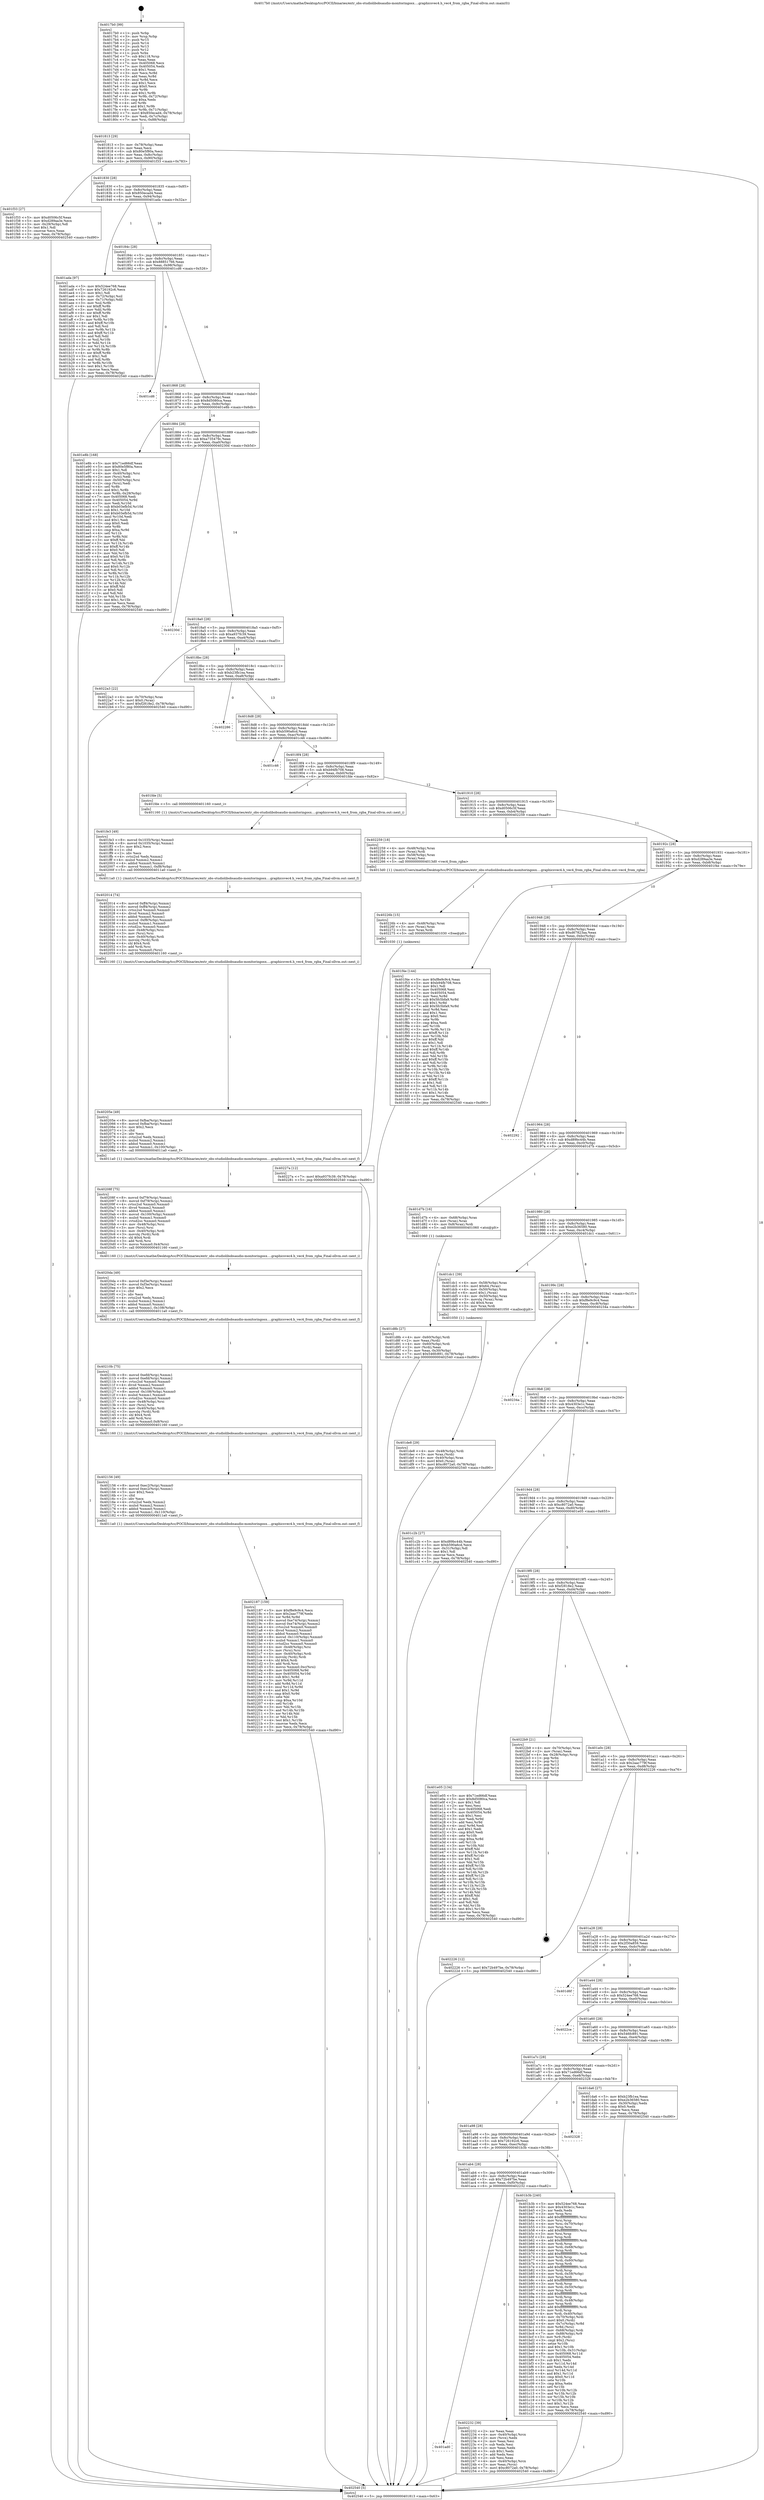 digraph "0x4017b0" {
  label = "0x4017b0 (/mnt/c/Users/mathe/Desktop/tcc/POCII/binaries/extr_obs-studiolibobsaudio-monitoringosx....graphicsvec4.h_vec4_from_rgba_Final-ollvm.out::main(0))"
  labelloc = "t"
  node[shape=record]

  Entry [label="",width=0.3,height=0.3,shape=circle,fillcolor=black,style=filled]
  "0x401813" [label="{
     0x401813 [29]\l
     | [instrs]\l
     &nbsp;&nbsp;0x401813 \<+3\>: mov -0x78(%rbp),%eax\l
     &nbsp;&nbsp;0x401816 \<+2\>: mov %eax,%ecx\l
     &nbsp;&nbsp;0x401818 \<+6\>: sub $0x80e5f80a,%ecx\l
     &nbsp;&nbsp;0x40181e \<+6\>: mov %eax,-0x8c(%rbp)\l
     &nbsp;&nbsp;0x401824 \<+6\>: mov %ecx,-0x90(%rbp)\l
     &nbsp;&nbsp;0x40182a \<+6\>: je 0000000000401f33 \<main+0x783\>\l
  }"]
  "0x401f33" [label="{
     0x401f33 [27]\l
     | [instrs]\l
     &nbsp;&nbsp;0x401f33 \<+5\>: mov $0xd0506c5f,%eax\l
     &nbsp;&nbsp;0x401f38 \<+5\>: mov $0xd289aa3e,%ecx\l
     &nbsp;&nbsp;0x401f3d \<+3\>: mov -0x29(%rbp),%dl\l
     &nbsp;&nbsp;0x401f40 \<+3\>: test $0x1,%dl\l
     &nbsp;&nbsp;0x401f43 \<+3\>: cmovne %ecx,%eax\l
     &nbsp;&nbsp;0x401f46 \<+3\>: mov %eax,-0x78(%rbp)\l
     &nbsp;&nbsp;0x401f49 \<+5\>: jmp 0000000000402540 \<main+0xd90\>\l
  }"]
  "0x401830" [label="{
     0x401830 [28]\l
     | [instrs]\l
     &nbsp;&nbsp;0x401830 \<+5\>: jmp 0000000000401835 \<main+0x85\>\l
     &nbsp;&nbsp;0x401835 \<+6\>: mov -0x8c(%rbp),%eax\l
     &nbsp;&nbsp;0x40183b \<+5\>: sub $0x850ecad4,%eax\l
     &nbsp;&nbsp;0x401840 \<+6\>: mov %eax,-0x94(%rbp)\l
     &nbsp;&nbsp;0x401846 \<+6\>: je 0000000000401ada \<main+0x32a\>\l
  }"]
  Exit [label="",width=0.3,height=0.3,shape=circle,fillcolor=black,style=filled,peripheries=2]
  "0x401ada" [label="{
     0x401ada [97]\l
     | [instrs]\l
     &nbsp;&nbsp;0x401ada \<+5\>: mov $0x524ee768,%eax\l
     &nbsp;&nbsp;0x401adf \<+5\>: mov $0x726192c6,%ecx\l
     &nbsp;&nbsp;0x401ae4 \<+2\>: mov $0x1,%dl\l
     &nbsp;&nbsp;0x401ae6 \<+4\>: mov -0x72(%rbp),%sil\l
     &nbsp;&nbsp;0x401aea \<+4\>: mov -0x71(%rbp),%dil\l
     &nbsp;&nbsp;0x401aee \<+3\>: mov %sil,%r8b\l
     &nbsp;&nbsp;0x401af1 \<+4\>: xor $0xff,%r8b\l
     &nbsp;&nbsp;0x401af5 \<+3\>: mov %dil,%r9b\l
     &nbsp;&nbsp;0x401af8 \<+4\>: xor $0xff,%r9b\l
     &nbsp;&nbsp;0x401afc \<+3\>: xor $0x1,%dl\l
     &nbsp;&nbsp;0x401aff \<+3\>: mov %r8b,%r10b\l
     &nbsp;&nbsp;0x401b02 \<+4\>: and $0xff,%r10b\l
     &nbsp;&nbsp;0x401b06 \<+3\>: and %dl,%sil\l
     &nbsp;&nbsp;0x401b09 \<+3\>: mov %r9b,%r11b\l
     &nbsp;&nbsp;0x401b0c \<+4\>: and $0xff,%r11b\l
     &nbsp;&nbsp;0x401b10 \<+3\>: and %dl,%dil\l
     &nbsp;&nbsp;0x401b13 \<+3\>: or %sil,%r10b\l
     &nbsp;&nbsp;0x401b16 \<+3\>: or %dil,%r11b\l
     &nbsp;&nbsp;0x401b19 \<+3\>: xor %r11b,%r10b\l
     &nbsp;&nbsp;0x401b1c \<+3\>: or %r9b,%r8b\l
     &nbsp;&nbsp;0x401b1f \<+4\>: xor $0xff,%r8b\l
     &nbsp;&nbsp;0x401b23 \<+3\>: or $0x1,%dl\l
     &nbsp;&nbsp;0x401b26 \<+3\>: and %dl,%r8b\l
     &nbsp;&nbsp;0x401b29 \<+3\>: or %r8b,%r10b\l
     &nbsp;&nbsp;0x401b2c \<+4\>: test $0x1,%r10b\l
     &nbsp;&nbsp;0x401b30 \<+3\>: cmovne %ecx,%eax\l
     &nbsp;&nbsp;0x401b33 \<+3\>: mov %eax,-0x78(%rbp)\l
     &nbsp;&nbsp;0x401b36 \<+5\>: jmp 0000000000402540 \<main+0xd90\>\l
  }"]
  "0x40184c" [label="{
     0x40184c [28]\l
     | [instrs]\l
     &nbsp;&nbsp;0x40184c \<+5\>: jmp 0000000000401851 \<main+0xa1\>\l
     &nbsp;&nbsp;0x401851 \<+6\>: mov -0x8c(%rbp),%eax\l
     &nbsp;&nbsp;0x401857 \<+5\>: sub $0x88851766,%eax\l
     &nbsp;&nbsp;0x40185c \<+6\>: mov %eax,-0x98(%rbp)\l
     &nbsp;&nbsp;0x401862 \<+6\>: je 0000000000401cd6 \<main+0x526\>\l
  }"]
  "0x402540" [label="{
     0x402540 [5]\l
     | [instrs]\l
     &nbsp;&nbsp;0x402540 \<+5\>: jmp 0000000000401813 \<main+0x63\>\l
  }"]
  "0x4017b0" [label="{
     0x4017b0 [99]\l
     | [instrs]\l
     &nbsp;&nbsp;0x4017b0 \<+1\>: push %rbp\l
     &nbsp;&nbsp;0x4017b1 \<+3\>: mov %rsp,%rbp\l
     &nbsp;&nbsp;0x4017b4 \<+2\>: push %r15\l
     &nbsp;&nbsp;0x4017b6 \<+2\>: push %r14\l
     &nbsp;&nbsp;0x4017b8 \<+2\>: push %r13\l
     &nbsp;&nbsp;0x4017ba \<+2\>: push %r12\l
     &nbsp;&nbsp;0x4017bc \<+1\>: push %rbx\l
     &nbsp;&nbsp;0x4017bd \<+7\>: sub $0x118,%rsp\l
     &nbsp;&nbsp;0x4017c4 \<+2\>: xor %eax,%eax\l
     &nbsp;&nbsp;0x4017c6 \<+7\>: mov 0x405068,%ecx\l
     &nbsp;&nbsp;0x4017cd \<+7\>: mov 0x405054,%edx\l
     &nbsp;&nbsp;0x4017d4 \<+3\>: sub $0x1,%eax\l
     &nbsp;&nbsp;0x4017d7 \<+3\>: mov %ecx,%r8d\l
     &nbsp;&nbsp;0x4017da \<+3\>: add %eax,%r8d\l
     &nbsp;&nbsp;0x4017dd \<+4\>: imul %r8d,%ecx\l
     &nbsp;&nbsp;0x4017e1 \<+3\>: and $0x1,%ecx\l
     &nbsp;&nbsp;0x4017e4 \<+3\>: cmp $0x0,%ecx\l
     &nbsp;&nbsp;0x4017e7 \<+4\>: sete %r9b\l
     &nbsp;&nbsp;0x4017eb \<+4\>: and $0x1,%r9b\l
     &nbsp;&nbsp;0x4017ef \<+4\>: mov %r9b,-0x72(%rbp)\l
     &nbsp;&nbsp;0x4017f3 \<+3\>: cmp $0xa,%edx\l
     &nbsp;&nbsp;0x4017f6 \<+4\>: setl %r9b\l
     &nbsp;&nbsp;0x4017fa \<+4\>: and $0x1,%r9b\l
     &nbsp;&nbsp;0x4017fe \<+4\>: mov %r9b,-0x71(%rbp)\l
     &nbsp;&nbsp;0x401802 \<+7\>: movl $0x850ecad4,-0x78(%rbp)\l
     &nbsp;&nbsp;0x401809 \<+3\>: mov %edi,-0x7c(%rbp)\l
     &nbsp;&nbsp;0x40180c \<+7\>: mov %rsi,-0x88(%rbp)\l
  }"]
  "0x40227a" [label="{
     0x40227a [12]\l
     | [instrs]\l
     &nbsp;&nbsp;0x40227a \<+7\>: movl $0xa937fc39,-0x78(%rbp)\l
     &nbsp;&nbsp;0x402281 \<+5\>: jmp 0000000000402540 \<main+0xd90\>\l
  }"]
  "0x401cd6" [label="{
     0x401cd6\l
  }", style=dashed]
  "0x401868" [label="{
     0x401868 [28]\l
     | [instrs]\l
     &nbsp;&nbsp;0x401868 \<+5\>: jmp 000000000040186d \<main+0xbd\>\l
     &nbsp;&nbsp;0x40186d \<+6\>: mov -0x8c(%rbp),%eax\l
     &nbsp;&nbsp;0x401873 \<+5\>: sub $0x8d5080ca,%eax\l
     &nbsp;&nbsp;0x401878 \<+6\>: mov %eax,-0x9c(%rbp)\l
     &nbsp;&nbsp;0x40187e \<+6\>: je 0000000000401e8b \<main+0x6db\>\l
  }"]
  "0x40226b" [label="{
     0x40226b [15]\l
     | [instrs]\l
     &nbsp;&nbsp;0x40226b \<+4\>: mov -0x48(%rbp),%rax\l
     &nbsp;&nbsp;0x40226f \<+3\>: mov (%rax),%rax\l
     &nbsp;&nbsp;0x402272 \<+3\>: mov %rax,%rdi\l
     &nbsp;&nbsp;0x402275 \<+5\>: call 0000000000401030 \<free@plt\>\l
     | [calls]\l
     &nbsp;&nbsp;0x401030 \{1\} (unknown)\l
  }"]
  "0x401e8b" [label="{
     0x401e8b [168]\l
     | [instrs]\l
     &nbsp;&nbsp;0x401e8b \<+5\>: mov $0x71ed66df,%eax\l
     &nbsp;&nbsp;0x401e90 \<+5\>: mov $0x80e5f80a,%ecx\l
     &nbsp;&nbsp;0x401e95 \<+2\>: mov $0x1,%dl\l
     &nbsp;&nbsp;0x401e97 \<+4\>: mov -0x40(%rbp),%rsi\l
     &nbsp;&nbsp;0x401e9b \<+2\>: mov (%rsi),%edi\l
     &nbsp;&nbsp;0x401e9d \<+4\>: mov -0x50(%rbp),%rsi\l
     &nbsp;&nbsp;0x401ea1 \<+2\>: cmp (%rsi),%edi\l
     &nbsp;&nbsp;0x401ea3 \<+4\>: setl %r8b\l
     &nbsp;&nbsp;0x401ea7 \<+4\>: and $0x1,%r8b\l
     &nbsp;&nbsp;0x401eab \<+4\>: mov %r8b,-0x29(%rbp)\l
     &nbsp;&nbsp;0x401eaf \<+7\>: mov 0x405068,%edi\l
     &nbsp;&nbsp;0x401eb6 \<+8\>: mov 0x405054,%r9d\l
     &nbsp;&nbsp;0x401ebe \<+3\>: mov %edi,%r10d\l
     &nbsp;&nbsp;0x401ec1 \<+7\>: sub $0xb03efb5d,%r10d\l
     &nbsp;&nbsp;0x401ec8 \<+4\>: sub $0x1,%r10d\l
     &nbsp;&nbsp;0x401ecc \<+7\>: add $0xb03efb5d,%r10d\l
     &nbsp;&nbsp;0x401ed3 \<+4\>: imul %r10d,%edi\l
     &nbsp;&nbsp;0x401ed7 \<+3\>: and $0x1,%edi\l
     &nbsp;&nbsp;0x401eda \<+3\>: cmp $0x0,%edi\l
     &nbsp;&nbsp;0x401edd \<+4\>: sete %r8b\l
     &nbsp;&nbsp;0x401ee1 \<+4\>: cmp $0xa,%r9d\l
     &nbsp;&nbsp;0x401ee5 \<+4\>: setl %r11b\l
     &nbsp;&nbsp;0x401ee9 \<+3\>: mov %r8b,%bl\l
     &nbsp;&nbsp;0x401eec \<+3\>: xor $0xff,%bl\l
     &nbsp;&nbsp;0x401eef \<+3\>: mov %r11b,%r14b\l
     &nbsp;&nbsp;0x401ef2 \<+4\>: xor $0xff,%r14b\l
     &nbsp;&nbsp;0x401ef6 \<+3\>: xor $0x0,%dl\l
     &nbsp;&nbsp;0x401ef9 \<+3\>: mov %bl,%r15b\l
     &nbsp;&nbsp;0x401efc \<+4\>: and $0x0,%r15b\l
     &nbsp;&nbsp;0x401f00 \<+3\>: and %dl,%r8b\l
     &nbsp;&nbsp;0x401f03 \<+3\>: mov %r14b,%r12b\l
     &nbsp;&nbsp;0x401f06 \<+4\>: and $0x0,%r12b\l
     &nbsp;&nbsp;0x401f0a \<+3\>: and %dl,%r11b\l
     &nbsp;&nbsp;0x401f0d \<+3\>: or %r8b,%r15b\l
     &nbsp;&nbsp;0x401f10 \<+3\>: or %r11b,%r12b\l
     &nbsp;&nbsp;0x401f13 \<+3\>: xor %r12b,%r15b\l
     &nbsp;&nbsp;0x401f16 \<+3\>: or %r14b,%bl\l
     &nbsp;&nbsp;0x401f19 \<+3\>: xor $0xff,%bl\l
     &nbsp;&nbsp;0x401f1c \<+3\>: or $0x0,%dl\l
     &nbsp;&nbsp;0x401f1f \<+2\>: and %dl,%bl\l
     &nbsp;&nbsp;0x401f21 \<+3\>: or %bl,%r15b\l
     &nbsp;&nbsp;0x401f24 \<+4\>: test $0x1,%r15b\l
     &nbsp;&nbsp;0x401f28 \<+3\>: cmovne %ecx,%eax\l
     &nbsp;&nbsp;0x401f2b \<+3\>: mov %eax,-0x78(%rbp)\l
     &nbsp;&nbsp;0x401f2e \<+5\>: jmp 0000000000402540 \<main+0xd90\>\l
  }"]
  "0x401884" [label="{
     0x401884 [28]\l
     | [instrs]\l
     &nbsp;&nbsp;0x401884 \<+5\>: jmp 0000000000401889 \<main+0xd9\>\l
     &nbsp;&nbsp;0x401889 \<+6\>: mov -0x8c(%rbp),%eax\l
     &nbsp;&nbsp;0x40188f \<+5\>: sub $0xa735479c,%eax\l
     &nbsp;&nbsp;0x401894 \<+6\>: mov %eax,-0xa0(%rbp)\l
     &nbsp;&nbsp;0x40189a \<+6\>: je 000000000040230d \<main+0xb5d\>\l
  }"]
  "0x401ad0" [label="{
     0x401ad0\l
  }", style=dashed]
  "0x40230d" [label="{
     0x40230d\l
  }", style=dashed]
  "0x4018a0" [label="{
     0x4018a0 [28]\l
     | [instrs]\l
     &nbsp;&nbsp;0x4018a0 \<+5\>: jmp 00000000004018a5 \<main+0xf5\>\l
     &nbsp;&nbsp;0x4018a5 \<+6\>: mov -0x8c(%rbp),%eax\l
     &nbsp;&nbsp;0x4018ab \<+5\>: sub $0xa937fc39,%eax\l
     &nbsp;&nbsp;0x4018b0 \<+6\>: mov %eax,-0xa4(%rbp)\l
     &nbsp;&nbsp;0x4018b6 \<+6\>: je 00000000004022a3 \<main+0xaf3\>\l
  }"]
  "0x402232" [label="{
     0x402232 [39]\l
     | [instrs]\l
     &nbsp;&nbsp;0x402232 \<+2\>: xor %eax,%eax\l
     &nbsp;&nbsp;0x402234 \<+4\>: mov -0x40(%rbp),%rcx\l
     &nbsp;&nbsp;0x402238 \<+2\>: mov (%rcx),%edx\l
     &nbsp;&nbsp;0x40223a \<+2\>: mov %eax,%esi\l
     &nbsp;&nbsp;0x40223c \<+2\>: sub %edx,%esi\l
     &nbsp;&nbsp;0x40223e \<+2\>: mov %eax,%edx\l
     &nbsp;&nbsp;0x402240 \<+3\>: sub $0x1,%edx\l
     &nbsp;&nbsp;0x402243 \<+2\>: add %edx,%esi\l
     &nbsp;&nbsp;0x402245 \<+2\>: sub %esi,%eax\l
     &nbsp;&nbsp;0x402247 \<+4\>: mov -0x40(%rbp),%rcx\l
     &nbsp;&nbsp;0x40224b \<+2\>: mov %eax,(%rcx)\l
     &nbsp;&nbsp;0x40224d \<+7\>: movl $0xc8072a0,-0x78(%rbp)\l
     &nbsp;&nbsp;0x402254 \<+5\>: jmp 0000000000402540 \<main+0xd90\>\l
  }"]
  "0x4022a3" [label="{
     0x4022a3 [22]\l
     | [instrs]\l
     &nbsp;&nbsp;0x4022a3 \<+4\>: mov -0x70(%rbp),%rax\l
     &nbsp;&nbsp;0x4022a7 \<+6\>: movl $0x0,(%rax)\l
     &nbsp;&nbsp;0x4022ad \<+7\>: movl $0xf2818e2,-0x78(%rbp)\l
     &nbsp;&nbsp;0x4022b4 \<+5\>: jmp 0000000000402540 \<main+0xd90\>\l
  }"]
  "0x4018bc" [label="{
     0x4018bc [28]\l
     | [instrs]\l
     &nbsp;&nbsp;0x4018bc \<+5\>: jmp 00000000004018c1 \<main+0x111\>\l
     &nbsp;&nbsp;0x4018c1 \<+6\>: mov -0x8c(%rbp),%eax\l
     &nbsp;&nbsp;0x4018c7 \<+5\>: sub $0xb23fb1ea,%eax\l
     &nbsp;&nbsp;0x4018cc \<+6\>: mov %eax,-0xa8(%rbp)\l
     &nbsp;&nbsp;0x4018d2 \<+6\>: je 0000000000402286 \<main+0xad6\>\l
  }"]
  "0x402187" [label="{
     0x402187 [159]\l
     | [instrs]\l
     &nbsp;&nbsp;0x402187 \<+5\>: mov $0xf8e9c9c4,%ecx\l
     &nbsp;&nbsp;0x40218c \<+5\>: mov $0x2aac779f,%edx\l
     &nbsp;&nbsp;0x402191 \<+3\>: xor %r8d,%r8d\l
     &nbsp;&nbsp;0x402194 \<+8\>: movsd 0xe74(%rip),%xmm1\l
     &nbsp;&nbsp;0x40219c \<+8\>: movsd 0xe74(%rip),%xmm2\l
     &nbsp;&nbsp;0x4021a4 \<+4\>: cvtss2sd %xmm0,%xmm0\l
     &nbsp;&nbsp;0x4021a8 \<+4\>: divsd %xmm2,%xmm0\l
     &nbsp;&nbsp;0x4021ac \<+4\>: addsd %xmm0,%xmm1\l
     &nbsp;&nbsp;0x4021b0 \<+8\>: movsd -0x110(%rbp),%xmm0\l
     &nbsp;&nbsp;0x4021b8 \<+4\>: mulsd %xmm1,%xmm0\l
     &nbsp;&nbsp;0x4021bc \<+4\>: cvtsd2ss %xmm0,%xmm0\l
     &nbsp;&nbsp;0x4021c0 \<+4\>: mov -0x48(%rbp),%rsi\l
     &nbsp;&nbsp;0x4021c4 \<+3\>: mov (%rsi),%rsi\l
     &nbsp;&nbsp;0x4021c7 \<+4\>: mov -0x40(%rbp),%rdi\l
     &nbsp;&nbsp;0x4021cb \<+3\>: movslq (%rdi),%rdi\l
     &nbsp;&nbsp;0x4021ce \<+4\>: shl $0x4,%rdi\l
     &nbsp;&nbsp;0x4021d2 \<+3\>: add %rdi,%rsi\l
     &nbsp;&nbsp;0x4021d5 \<+5\>: movss %xmm0,0xc(%rsi)\l
     &nbsp;&nbsp;0x4021da \<+8\>: mov 0x405068,%r9d\l
     &nbsp;&nbsp;0x4021e2 \<+8\>: mov 0x405054,%r10d\l
     &nbsp;&nbsp;0x4021ea \<+4\>: sub $0x1,%r8d\l
     &nbsp;&nbsp;0x4021ee \<+3\>: mov %r9d,%r11d\l
     &nbsp;&nbsp;0x4021f1 \<+3\>: add %r8d,%r11d\l
     &nbsp;&nbsp;0x4021f4 \<+4\>: imul %r11d,%r9d\l
     &nbsp;&nbsp;0x4021f8 \<+4\>: and $0x1,%r9d\l
     &nbsp;&nbsp;0x4021fc \<+4\>: cmp $0x0,%r9d\l
     &nbsp;&nbsp;0x402200 \<+3\>: sete %bl\l
     &nbsp;&nbsp;0x402203 \<+4\>: cmp $0xa,%r10d\l
     &nbsp;&nbsp;0x402207 \<+4\>: setl %r14b\l
     &nbsp;&nbsp;0x40220b \<+3\>: mov %bl,%r15b\l
     &nbsp;&nbsp;0x40220e \<+3\>: and %r14b,%r15b\l
     &nbsp;&nbsp;0x402211 \<+3\>: xor %r14b,%bl\l
     &nbsp;&nbsp;0x402214 \<+3\>: or %bl,%r15b\l
     &nbsp;&nbsp;0x402217 \<+4\>: test $0x1,%r15b\l
     &nbsp;&nbsp;0x40221b \<+3\>: cmovne %edx,%ecx\l
     &nbsp;&nbsp;0x40221e \<+3\>: mov %ecx,-0x78(%rbp)\l
     &nbsp;&nbsp;0x402221 \<+5\>: jmp 0000000000402540 \<main+0xd90\>\l
  }"]
  "0x402286" [label="{
     0x402286\l
  }", style=dashed]
  "0x4018d8" [label="{
     0x4018d8 [28]\l
     | [instrs]\l
     &nbsp;&nbsp;0x4018d8 \<+5\>: jmp 00000000004018dd \<main+0x12d\>\l
     &nbsp;&nbsp;0x4018dd \<+6\>: mov -0x8c(%rbp),%eax\l
     &nbsp;&nbsp;0x4018e3 \<+5\>: sub $0xb590a6cd,%eax\l
     &nbsp;&nbsp;0x4018e8 \<+6\>: mov %eax,-0xac(%rbp)\l
     &nbsp;&nbsp;0x4018ee \<+6\>: je 0000000000401c46 \<main+0x496\>\l
  }"]
  "0x402156" [label="{
     0x402156 [49]\l
     | [instrs]\l
     &nbsp;&nbsp;0x402156 \<+8\>: movsd 0xec2(%rip),%xmm0\l
     &nbsp;&nbsp;0x40215e \<+8\>: movsd 0xec2(%rip),%xmm1\l
     &nbsp;&nbsp;0x402166 \<+5\>: mov $0x2,%ecx\l
     &nbsp;&nbsp;0x40216b \<+1\>: cltd\l
     &nbsp;&nbsp;0x40216c \<+2\>: idiv %ecx\l
     &nbsp;&nbsp;0x40216e \<+4\>: cvtsi2sd %edx,%xmm2\l
     &nbsp;&nbsp;0x402172 \<+4\>: mulsd %xmm2,%xmm1\l
     &nbsp;&nbsp;0x402176 \<+4\>: addsd %xmm0,%xmm1\l
     &nbsp;&nbsp;0x40217a \<+8\>: movsd %xmm1,-0x110(%rbp)\l
     &nbsp;&nbsp;0x402182 \<+5\>: call 00000000004011a0 \<next_f\>\l
     | [calls]\l
     &nbsp;&nbsp;0x4011a0 \{1\} (/mnt/c/Users/mathe/Desktop/tcc/POCII/binaries/extr_obs-studiolibobsaudio-monitoringosx....graphicsvec4.h_vec4_from_rgba_Final-ollvm.out::next_f)\l
  }"]
  "0x401c46" [label="{
     0x401c46\l
  }", style=dashed]
  "0x4018f4" [label="{
     0x4018f4 [28]\l
     | [instrs]\l
     &nbsp;&nbsp;0x4018f4 \<+5\>: jmp 00000000004018f9 \<main+0x149\>\l
     &nbsp;&nbsp;0x4018f9 \<+6\>: mov -0x8c(%rbp),%eax\l
     &nbsp;&nbsp;0x4018ff \<+5\>: sub $0xb94fb708,%eax\l
     &nbsp;&nbsp;0x401904 \<+6\>: mov %eax,-0xb0(%rbp)\l
     &nbsp;&nbsp;0x40190a \<+6\>: je 0000000000401fde \<main+0x82e\>\l
  }"]
  "0x40210b" [label="{
     0x40210b [75]\l
     | [instrs]\l
     &nbsp;&nbsp;0x40210b \<+8\>: movsd 0xefd(%rip),%xmm1\l
     &nbsp;&nbsp;0x402113 \<+8\>: movsd 0xefd(%rip),%xmm2\l
     &nbsp;&nbsp;0x40211b \<+4\>: cvtss2sd %xmm0,%xmm0\l
     &nbsp;&nbsp;0x40211f \<+4\>: divsd %xmm2,%xmm0\l
     &nbsp;&nbsp;0x402123 \<+4\>: addsd %xmm0,%xmm1\l
     &nbsp;&nbsp;0x402127 \<+8\>: movsd -0x108(%rbp),%xmm0\l
     &nbsp;&nbsp;0x40212f \<+4\>: mulsd %xmm1,%xmm0\l
     &nbsp;&nbsp;0x402133 \<+4\>: cvtsd2ss %xmm0,%xmm0\l
     &nbsp;&nbsp;0x402137 \<+4\>: mov -0x48(%rbp),%rsi\l
     &nbsp;&nbsp;0x40213b \<+3\>: mov (%rsi),%rsi\l
     &nbsp;&nbsp;0x40213e \<+4\>: mov -0x40(%rbp),%rdi\l
     &nbsp;&nbsp;0x402142 \<+3\>: movslq (%rdi),%rdi\l
     &nbsp;&nbsp;0x402145 \<+4\>: shl $0x4,%rdi\l
     &nbsp;&nbsp;0x402149 \<+3\>: add %rdi,%rsi\l
     &nbsp;&nbsp;0x40214c \<+5\>: movss %xmm0,0x8(%rsi)\l
     &nbsp;&nbsp;0x402151 \<+5\>: call 0000000000401160 \<next_i\>\l
     | [calls]\l
     &nbsp;&nbsp;0x401160 \{1\} (/mnt/c/Users/mathe/Desktop/tcc/POCII/binaries/extr_obs-studiolibobsaudio-monitoringosx....graphicsvec4.h_vec4_from_rgba_Final-ollvm.out::next_i)\l
  }"]
  "0x401fde" [label="{
     0x401fde [5]\l
     | [instrs]\l
     &nbsp;&nbsp;0x401fde \<+5\>: call 0000000000401160 \<next_i\>\l
     | [calls]\l
     &nbsp;&nbsp;0x401160 \{1\} (/mnt/c/Users/mathe/Desktop/tcc/POCII/binaries/extr_obs-studiolibobsaudio-monitoringosx....graphicsvec4.h_vec4_from_rgba_Final-ollvm.out::next_i)\l
  }"]
  "0x401910" [label="{
     0x401910 [28]\l
     | [instrs]\l
     &nbsp;&nbsp;0x401910 \<+5\>: jmp 0000000000401915 \<main+0x165\>\l
     &nbsp;&nbsp;0x401915 \<+6\>: mov -0x8c(%rbp),%eax\l
     &nbsp;&nbsp;0x40191b \<+5\>: sub $0xd0506c5f,%eax\l
     &nbsp;&nbsp;0x401920 \<+6\>: mov %eax,-0xb4(%rbp)\l
     &nbsp;&nbsp;0x401926 \<+6\>: je 0000000000402259 \<main+0xaa9\>\l
  }"]
  "0x4020da" [label="{
     0x4020da [49]\l
     | [instrs]\l
     &nbsp;&nbsp;0x4020da \<+8\>: movsd 0xf3e(%rip),%xmm0\l
     &nbsp;&nbsp;0x4020e2 \<+8\>: movsd 0xf3e(%rip),%xmm1\l
     &nbsp;&nbsp;0x4020ea \<+5\>: mov $0x2,%ecx\l
     &nbsp;&nbsp;0x4020ef \<+1\>: cltd\l
     &nbsp;&nbsp;0x4020f0 \<+2\>: idiv %ecx\l
     &nbsp;&nbsp;0x4020f2 \<+4\>: cvtsi2sd %edx,%xmm2\l
     &nbsp;&nbsp;0x4020f6 \<+4\>: mulsd %xmm2,%xmm1\l
     &nbsp;&nbsp;0x4020fa \<+4\>: addsd %xmm0,%xmm1\l
     &nbsp;&nbsp;0x4020fe \<+8\>: movsd %xmm1,-0x108(%rbp)\l
     &nbsp;&nbsp;0x402106 \<+5\>: call 00000000004011a0 \<next_f\>\l
     | [calls]\l
     &nbsp;&nbsp;0x4011a0 \{1\} (/mnt/c/Users/mathe/Desktop/tcc/POCII/binaries/extr_obs-studiolibobsaudio-monitoringosx....graphicsvec4.h_vec4_from_rgba_Final-ollvm.out::next_f)\l
  }"]
  "0x402259" [label="{
     0x402259 [18]\l
     | [instrs]\l
     &nbsp;&nbsp;0x402259 \<+4\>: mov -0x48(%rbp),%rax\l
     &nbsp;&nbsp;0x40225d \<+3\>: mov (%rax),%rdi\l
     &nbsp;&nbsp;0x402260 \<+4\>: mov -0x58(%rbp),%rax\l
     &nbsp;&nbsp;0x402264 \<+2\>: mov (%rax),%esi\l
     &nbsp;&nbsp;0x402266 \<+5\>: call 00000000004013d0 \<vec4_from_rgba\>\l
     | [calls]\l
     &nbsp;&nbsp;0x4013d0 \{1\} (/mnt/c/Users/mathe/Desktop/tcc/POCII/binaries/extr_obs-studiolibobsaudio-monitoringosx....graphicsvec4.h_vec4_from_rgba_Final-ollvm.out::vec4_from_rgba)\l
  }"]
  "0x40192c" [label="{
     0x40192c [28]\l
     | [instrs]\l
     &nbsp;&nbsp;0x40192c \<+5\>: jmp 0000000000401931 \<main+0x181\>\l
     &nbsp;&nbsp;0x401931 \<+6\>: mov -0x8c(%rbp),%eax\l
     &nbsp;&nbsp;0x401937 \<+5\>: sub $0xd289aa3e,%eax\l
     &nbsp;&nbsp;0x40193c \<+6\>: mov %eax,-0xb8(%rbp)\l
     &nbsp;&nbsp;0x401942 \<+6\>: je 0000000000401f4e \<main+0x79e\>\l
  }"]
  "0x40208f" [label="{
     0x40208f [75]\l
     | [instrs]\l
     &nbsp;&nbsp;0x40208f \<+8\>: movsd 0xf79(%rip),%xmm1\l
     &nbsp;&nbsp;0x402097 \<+8\>: movsd 0xf79(%rip),%xmm2\l
     &nbsp;&nbsp;0x40209f \<+4\>: cvtss2sd %xmm0,%xmm0\l
     &nbsp;&nbsp;0x4020a3 \<+4\>: divsd %xmm2,%xmm0\l
     &nbsp;&nbsp;0x4020a7 \<+4\>: addsd %xmm0,%xmm1\l
     &nbsp;&nbsp;0x4020ab \<+8\>: movsd -0x100(%rbp),%xmm0\l
     &nbsp;&nbsp;0x4020b3 \<+4\>: mulsd %xmm1,%xmm0\l
     &nbsp;&nbsp;0x4020b7 \<+4\>: cvtsd2ss %xmm0,%xmm0\l
     &nbsp;&nbsp;0x4020bb \<+4\>: mov -0x48(%rbp),%rsi\l
     &nbsp;&nbsp;0x4020bf \<+3\>: mov (%rsi),%rsi\l
     &nbsp;&nbsp;0x4020c2 \<+4\>: mov -0x40(%rbp),%rdi\l
     &nbsp;&nbsp;0x4020c6 \<+3\>: movslq (%rdi),%rdi\l
     &nbsp;&nbsp;0x4020c9 \<+4\>: shl $0x4,%rdi\l
     &nbsp;&nbsp;0x4020cd \<+3\>: add %rdi,%rsi\l
     &nbsp;&nbsp;0x4020d0 \<+5\>: movss %xmm0,0x4(%rsi)\l
     &nbsp;&nbsp;0x4020d5 \<+5\>: call 0000000000401160 \<next_i\>\l
     | [calls]\l
     &nbsp;&nbsp;0x401160 \{1\} (/mnt/c/Users/mathe/Desktop/tcc/POCII/binaries/extr_obs-studiolibobsaudio-monitoringosx....graphicsvec4.h_vec4_from_rgba_Final-ollvm.out::next_i)\l
  }"]
  "0x401f4e" [label="{
     0x401f4e [144]\l
     | [instrs]\l
     &nbsp;&nbsp;0x401f4e \<+5\>: mov $0xf8e9c9c4,%eax\l
     &nbsp;&nbsp;0x401f53 \<+5\>: mov $0xb94fb708,%ecx\l
     &nbsp;&nbsp;0x401f58 \<+2\>: mov $0x1,%dl\l
     &nbsp;&nbsp;0x401f5a \<+7\>: mov 0x405068,%esi\l
     &nbsp;&nbsp;0x401f61 \<+7\>: mov 0x405054,%edi\l
     &nbsp;&nbsp;0x401f68 \<+3\>: mov %esi,%r8d\l
     &nbsp;&nbsp;0x401f6b \<+7\>: sub $0x5fc5bfa9,%r8d\l
     &nbsp;&nbsp;0x401f72 \<+4\>: sub $0x1,%r8d\l
     &nbsp;&nbsp;0x401f76 \<+7\>: add $0x5fc5bfa9,%r8d\l
     &nbsp;&nbsp;0x401f7d \<+4\>: imul %r8d,%esi\l
     &nbsp;&nbsp;0x401f81 \<+3\>: and $0x1,%esi\l
     &nbsp;&nbsp;0x401f84 \<+3\>: cmp $0x0,%esi\l
     &nbsp;&nbsp;0x401f87 \<+4\>: sete %r9b\l
     &nbsp;&nbsp;0x401f8b \<+3\>: cmp $0xa,%edi\l
     &nbsp;&nbsp;0x401f8e \<+4\>: setl %r10b\l
     &nbsp;&nbsp;0x401f92 \<+3\>: mov %r9b,%r11b\l
     &nbsp;&nbsp;0x401f95 \<+4\>: xor $0xff,%r11b\l
     &nbsp;&nbsp;0x401f99 \<+3\>: mov %r10b,%bl\l
     &nbsp;&nbsp;0x401f9c \<+3\>: xor $0xff,%bl\l
     &nbsp;&nbsp;0x401f9f \<+3\>: xor $0x1,%dl\l
     &nbsp;&nbsp;0x401fa2 \<+3\>: mov %r11b,%r14b\l
     &nbsp;&nbsp;0x401fa5 \<+4\>: and $0xff,%r14b\l
     &nbsp;&nbsp;0x401fa9 \<+3\>: and %dl,%r9b\l
     &nbsp;&nbsp;0x401fac \<+3\>: mov %bl,%r15b\l
     &nbsp;&nbsp;0x401faf \<+4\>: and $0xff,%r15b\l
     &nbsp;&nbsp;0x401fb3 \<+3\>: and %dl,%r10b\l
     &nbsp;&nbsp;0x401fb6 \<+3\>: or %r9b,%r14b\l
     &nbsp;&nbsp;0x401fb9 \<+3\>: or %r10b,%r15b\l
     &nbsp;&nbsp;0x401fbc \<+3\>: xor %r15b,%r14b\l
     &nbsp;&nbsp;0x401fbf \<+3\>: or %bl,%r11b\l
     &nbsp;&nbsp;0x401fc2 \<+4\>: xor $0xff,%r11b\l
     &nbsp;&nbsp;0x401fc6 \<+3\>: or $0x1,%dl\l
     &nbsp;&nbsp;0x401fc9 \<+3\>: and %dl,%r11b\l
     &nbsp;&nbsp;0x401fcc \<+3\>: or %r11b,%r14b\l
     &nbsp;&nbsp;0x401fcf \<+4\>: test $0x1,%r14b\l
     &nbsp;&nbsp;0x401fd3 \<+3\>: cmovne %ecx,%eax\l
     &nbsp;&nbsp;0x401fd6 \<+3\>: mov %eax,-0x78(%rbp)\l
     &nbsp;&nbsp;0x401fd9 \<+5\>: jmp 0000000000402540 \<main+0xd90\>\l
  }"]
  "0x401948" [label="{
     0x401948 [28]\l
     | [instrs]\l
     &nbsp;&nbsp;0x401948 \<+5\>: jmp 000000000040194d \<main+0x19d\>\l
     &nbsp;&nbsp;0x40194d \<+6\>: mov -0x8c(%rbp),%eax\l
     &nbsp;&nbsp;0x401953 \<+5\>: sub $0xd67823aa,%eax\l
     &nbsp;&nbsp;0x401958 \<+6\>: mov %eax,-0xbc(%rbp)\l
     &nbsp;&nbsp;0x40195e \<+6\>: je 0000000000402292 \<main+0xae2\>\l
  }"]
  "0x40205e" [label="{
     0x40205e [49]\l
     | [instrs]\l
     &nbsp;&nbsp;0x40205e \<+8\>: movsd 0xfba(%rip),%xmm0\l
     &nbsp;&nbsp;0x402066 \<+8\>: movsd 0xfba(%rip),%xmm1\l
     &nbsp;&nbsp;0x40206e \<+5\>: mov $0x2,%ecx\l
     &nbsp;&nbsp;0x402073 \<+1\>: cltd\l
     &nbsp;&nbsp;0x402074 \<+2\>: idiv %ecx\l
     &nbsp;&nbsp;0x402076 \<+4\>: cvtsi2sd %edx,%xmm2\l
     &nbsp;&nbsp;0x40207a \<+4\>: mulsd %xmm2,%xmm1\l
     &nbsp;&nbsp;0x40207e \<+4\>: addsd %xmm0,%xmm1\l
     &nbsp;&nbsp;0x402082 \<+8\>: movsd %xmm1,-0x100(%rbp)\l
     &nbsp;&nbsp;0x40208a \<+5\>: call 00000000004011a0 \<next_f\>\l
     | [calls]\l
     &nbsp;&nbsp;0x4011a0 \{1\} (/mnt/c/Users/mathe/Desktop/tcc/POCII/binaries/extr_obs-studiolibobsaudio-monitoringosx....graphicsvec4.h_vec4_from_rgba_Final-ollvm.out::next_f)\l
  }"]
  "0x402292" [label="{
     0x402292\l
  }", style=dashed]
  "0x401964" [label="{
     0x401964 [28]\l
     | [instrs]\l
     &nbsp;&nbsp;0x401964 \<+5\>: jmp 0000000000401969 \<main+0x1b9\>\l
     &nbsp;&nbsp;0x401969 \<+6\>: mov -0x8c(%rbp),%eax\l
     &nbsp;&nbsp;0x40196f \<+5\>: sub $0xd89bc44b,%eax\l
     &nbsp;&nbsp;0x401974 \<+6\>: mov %eax,-0xc0(%rbp)\l
     &nbsp;&nbsp;0x40197a \<+6\>: je 0000000000401d7b \<main+0x5cb\>\l
  }"]
  "0x402014" [label="{
     0x402014 [74]\l
     | [instrs]\l
     &nbsp;&nbsp;0x402014 \<+8\>: movsd 0xff4(%rip),%xmm1\l
     &nbsp;&nbsp;0x40201c \<+8\>: movsd 0xff4(%rip),%xmm2\l
     &nbsp;&nbsp;0x402024 \<+4\>: cvtss2sd %xmm0,%xmm0\l
     &nbsp;&nbsp;0x402028 \<+4\>: divsd %xmm2,%xmm0\l
     &nbsp;&nbsp;0x40202c \<+4\>: addsd %xmm0,%xmm1\l
     &nbsp;&nbsp;0x402030 \<+8\>: movsd -0xf8(%rbp),%xmm0\l
     &nbsp;&nbsp;0x402038 \<+4\>: mulsd %xmm1,%xmm0\l
     &nbsp;&nbsp;0x40203c \<+4\>: cvtsd2ss %xmm0,%xmm0\l
     &nbsp;&nbsp;0x402040 \<+4\>: mov -0x48(%rbp),%rsi\l
     &nbsp;&nbsp;0x402044 \<+3\>: mov (%rsi),%rsi\l
     &nbsp;&nbsp;0x402047 \<+4\>: mov -0x40(%rbp),%rdi\l
     &nbsp;&nbsp;0x40204b \<+3\>: movslq (%rdi),%rdi\l
     &nbsp;&nbsp;0x40204e \<+4\>: shl $0x4,%rdi\l
     &nbsp;&nbsp;0x402052 \<+3\>: add %rdi,%rsi\l
     &nbsp;&nbsp;0x402055 \<+4\>: movss %xmm0,(%rsi)\l
     &nbsp;&nbsp;0x402059 \<+5\>: call 0000000000401160 \<next_i\>\l
     | [calls]\l
     &nbsp;&nbsp;0x401160 \{1\} (/mnt/c/Users/mathe/Desktop/tcc/POCII/binaries/extr_obs-studiolibobsaudio-monitoringosx....graphicsvec4.h_vec4_from_rgba_Final-ollvm.out::next_i)\l
  }"]
  "0x401d7b" [label="{
     0x401d7b [16]\l
     | [instrs]\l
     &nbsp;&nbsp;0x401d7b \<+4\>: mov -0x68(%rbp),%rax\l
     &nbsp;&nbsp;0x401d7f \<+3\>: mov (%rax),%rax\l
     &nbsp;&nbsp;0x401d82 \<+4\>: mov 0x8(%rax),%rdi\l
     &nbsp;&nbsp;0x401d86 \<+5\>: call 0000000000401060 \<atoi@plt\>\l
     | [calls]\l
     &nbsp;&nbsp;0x401060 \{1\} (unknown)\l
  }"]
  "0x401980" [label="{
     0x401980 [28]\l
     | [instrs]\l
     &nbsp;&nbsp;0x401980 \<+5\>: jmp 0000000000401985 \<main+0x1d5\>\l
     &nbsp;&nbsp;0x401985 \<+6\>: mov -0x8c(%rbp),%eax\l
     &nbsp;&nbsp;0x40198b \<+5\>: sub $0xe2b36580,%eax\l
     &nbsp;&nbsp;0x401990 \<+6\>: mov %eax,-0xc4(%rbp)\l
     &nbsp;&nbsp;0x401996 \<+6\>: je 0000000000401dc1 \<main+0x611\>\l
  }"]
  "0x401fe3" [label="{
     0x401fe3 [49]\l
     | [instrs]\l
     &nbsp;&nbsp;0x401fe3 \<+8\>: movsd 0x1035(%rip),%xmm0\l
     &nbsp;&nbsp;0x401feb \<+8\>: movsd 0x1035(%rip),%xmm1\l
     &nbsp;&nbsp;0x401ff3 \<+5\>: mov $0x2,%ecx\l
     &nbsp;&nbsp;0x401ff8 \<+1\>: cltd\l
     &nbsp;&nbsp;0x401ff9 \<+2\>: idiv %ecx\l
     &nbsp;&nbsp;0x401ffb \<+4\>: cvtsi2sd %edx,%xmm2\l
     &nbsp;&nbsp;0x401fff \<+4\>: mulsd %xmm2,%xmm1\l
     &nbsp;&nbsp;0x402003 \<+4\>: addsd %xmm0,%xmm1\l
     &nbsp;&nbsp;0x402007 \<+8\>: movsd %xmm1,-0xf8(%rbp)\l
     &nbsp;&nbsp;0x40200f \<+5\>: call 00000000004011a0 \<next_f\>\l
     | [calls]\l
     &nbsp;&nbsp;0x4011a0 \{1\} (/mnt/c/Users/mathe/Desktop/tcc/POCII/binaries/extr_obs-studiolibobsaudio-monitoringosx....graphicsvec4.h_vec4_from_rgba_Final-ollvm.out::next_f)\l
  }"]
  "0x401dc1" [label="{
     0x401dc1 [39]\l
     | [instrs]\l
     &nbsp;&nbsp;0x401dc1 \<+4\>: mov -0x58(%rbp),%rax\l
     &nbsp;&nbsp;0x401dc5 \<+6\>: movl $0x64,(%rax)\l
     &nbsp;&nbsp;0x401dcb \<+4\>: mov -0x50(%rbp),%rax\l
     &nbsp;&nbsp;0x401dcf \<+6\>: movl $0x1,(%rax)\l
     &nbsp;&nbsp;0x401dd5 \<+4\>: mov -0x50(%rbp),%rax\l
     &nbsp;&nbsp;0x401dd9 \<+3\>: movslq (%rax),%rax\l
     &nbsp;&nbsp;0x401ddc \<+4\>: shl $0x4,%rax\l
     &nbsp;&nbsp;0x401de0 \<+3\>: mov %rax,%rdi\l
     &nbsp;&nbsp;0x401de3 \<+5\>: call 0000000000401050 \<malloc@plt\>\l
     | [calls]\l
     &nbsp;&nbsp;0x401050 \{1\} (unknown)\l
  }"]
  "0x40199c" [label="{
     0x40199c [28]\l
     | [instrs]\l
     &nbsp;&nbsp;0x40199c \<+5\>: jmp 00000000004019a1 \<main+0x1f1\>\l
     &nbsp;&nbsp;0x4019a1 \<+6\>: mov -0x8c(%rbp),%eax\l
     &nbsp;&nbsp;0x4019a7 \<+5\>: sub $0xf8e9c9c4,%eax\l
     &nbsp;&nbsp;0x4019ac \<+6\>: mov %eax,-0xc8(%rbp)\l
     &nbsp;&nbsp;0x4019b2 \<+6\>: je 000000000040234a \<main+0xb9a\>\l
  }"]
  "0x401de8" [label="{
     0x401de8 [29]\l
     | [instrs]\l
     &nbsp;&nbsp;0x401de8 \<+4\>: mov -0x48(%rbp),%rdi\l
     &nbsp;&nbsp;0x401dec \<+3\>: mov %rax,(%rdi)\l
     &nbsp;&nbsp;0x401def \<+4\>: mov -0x40(%rbp),%rax\l
     &nbsp;&nbsp;0x401df3 \<+6\>: movl $0x0,(%rax)\l
     &nbsp;&nbsp;0x401df9 \<+7\>: movl $0xc8072a0,-0x78(%rbp)\l
     &nbsp;&nbsp;0x401e00 \<+5\>: jmp 0000000000402540 \<main+0xd90\>\l
  }"]
  "0x40234a" [label="{
     0x40234a\l
  }", style=dashed]
  "0x4019b8" [label="{
     0x4019b8 [28]\l
     | [instrs]\l
     &nbsp;&nbsp;0x4019b8 \<+5\>: jmp 00000000004019bd \<main+0x20d\>\l
     &nbsp;&nbsp;0x4019bd \<+6\>: mov -0x8c(%rbp),%eax\l
     &nbsp;&nbsp;0x4019c3 \<+5\>: sub $0x4303e1c,%eax\l
     &nbsp;&nbsp;0x4019c8 \<+6\>: mov %eax,-0xcc(%rbp)\l
     &nbsp;&nbsp;0x4019ce \<+6\>: je 0000000000401c2b \<main+0x47b\>\l
  }"]
  "0x401d8b" [label="{
     0x401d8b [27]\l
     | [instrs]\l
     &nbsp;&nbsp;0x401d8b \<+4\>: mov -0x60(%rbp),%rdi\l
     &nbsp;&nbsp;0x401d8f \<+2\>: mov %eax,(%rdi)\l
     &nbsp;&nbsp;0x401d91 \<+4\>: mov -0x60(%rbp),%rdi\l
     &nbsp;&nbsp;0x401d95 \<+2\>: mov (%rdi),%eax\l
     &nbsp;&nbsp;0x401d97 \<+3\>: mov %eax,-0x30(%rbp)\l
     &nbsp;&nbsp;0x401d9a \<+7\>: movl $0x546fc891,-0x78(%rbp)\l
     &nbsp;&nbsp;0x401da1 \<+5\>: jmp 0000000000402540 \<main+0xd90\>\l
  }"]
  "0x401c2b" [label="{
     0x401c2b [27]\l
     | [instrs]\l
     &nbsp;&nbsp;0x401c2b \<+5\>: mov $0xd89bc44b,%eax\l
     &nbsp;&nbsp;0x401c30 \<+5\>: mov $0xb590a6cd,%ecx\l
     &nbsp;&nbsp;0x401c35 \<+3\>: mov -0x31(%rbp),%dl\l
     &nbsp;&nbsp;0x401c38 \<+3\>: test $0x1,%dl\l
     &nbsp;&nbsp;0x401c3b \<+3\>: cmovne %ecx,%eax\l
     &nbsp;&nbsp;0x401c3e \<+3\>: mov %eax,-0x78(%rbp)\l
     &nbsp;&nbsp;0x401c41 \<+5\>: jmp 0000000000402540 \<main+0xd90\>\l
  }"]
  "0x4019d4" [label="{
     0x4019d4 [28]\l
     | [instrs]\l
     &nbsp;&nbsp;0x4019d4 \<+5\>: jmp 00000000004019d9 \<main+0x229\>\l
     &nbsp;&nbsp;0x4019d9 \<+6\>: mov -0x8c(%rbp),%eax\l
     &nbsp;&nbsp;0x4019df \<+5\>: sub $0xc8072a0,%eax\l
     &nbsp;&nbsp;0x4019e4 \<+6\>: mov %eax,-0xd0(%rbp)\l
     &nbsp;&nbsp;0x4019ea \<+6\>: je 0000000000401e05 \<main+0x655\>\l
  }"]
  "0x401ab4" [label="{
     0x401ab4 [28]\l
     | [instrs]\l
     &nbsp;&nbsp;0x401ab4 \<+5\>: jmp 0000000000401ab9 \<main+0x309\>\l
     &nbsp;&nbsp;0x401ab9 \<+6\>: mov -0x8c(%rbp),%eax\l
     &nbsp;&nbsp;0x401abf \<+5\>: sub $0x72b497be,%eax\l
     &nbsp;&nbsp;0x401ac4 \<+6\>: mov %eax,-0xf0(%rbp)\l
     &nbsp;&nbsp;0x401aca \<+6\>: je 0000000000402232 \<main+0xa82\>\l
  }"]
  "0x401e05" [label="{
     0x401e05 [134]\l
     | [instrs]\l
     &nbsp;&nbsp;0x401e05 \<+5\>: mov $0x71ed66df,%eax\l
     &nbsp;&nbsp;0x401e0a \<+5\>: mov $0x8d5080ca,%ecx\l
     &nbsp;&nbsp;0x401e0f \<+2\>: mov $0x1,%dl\l
     &nbsp;&nbsp;0x401e11 \<+2\>: xor %esi,%esi\l
     &nbsp;&nbsp;0x401e13 \<+7\>: mov 0x405068,%edi\l
     &nbsp;&nbsp;0x401e1a \<+8\>: mov 0x405054,%r8d\l
     &nbsp;&nbsp;0x401e22 \<+3\>: sub $0x1,%esi\l
     &nbsp;&nbsp;0x401e25 \<+3\>: mov %edi,%r9d\l
     &nbsp;&nbsp;0x401e28 \<+3\>: add %esi,%r9d\l
     &nbsp;&nbsp;0x401e2b \<+4\>: imul %r9d,%edi\l
     &nbsp;&nbsp;0x401e2f \<+3\>: and $0x1,%edi\l
     &nbsp;&nbsp;0x401e32 \<+3\>: cmp $0x0,%edi\l
     &nbsp;&nbsp;0x401e35 \<+4\>: sete %r10b\l
     &nbsp;&nbsp;0x401e39 \<+4\>: cmp $0xa,%r8d\l
     &nbsp;&nbsp;0x401e3d \<+4\>: setl %r11b\l
     &nbsp;&nbsp;0x401e41 \<+3\>: mov %r10b,%bl\l
     &nbsp;&nbsp;0x401e44 \<+3\>: xor $0xff,%bl\l
     &nbsp;&nbsp;0x401e47 \<+3\>: mov %r11b,%r14b\l
     &nbsp;&nbsp;0x401e4a \<+4\>: xor $0xff,%r14b\l
     &nbsp;&nbsp;0x401e4e \<+3\>: xor $0x1,%dl\l
     &nbsp;&nbsp;0x401e51 \<+3\>: mov %bl,%r15b\l
     &nbsp;&nbsp;0x401e54 \<+4\>: and $0xff,%r15b\l
     &nbsp;&nbsp;0x401e58 \<+3\>: and %dl,%r10b\l
     &nbsp;&nbsp;0x401e5b \<+3\>: mov %r14b,%r12b\l
     &nbsp;&nbsp;0x401e5e \<+4\>: and $0xff,%r12b\l
     &nbsp;&nbsp;0x401e62 \<+3\>: and %dl,%r11b\l
     &nbsp;&nbsp;0x401e65 \<+3\>: or %r10b,%r15b\l
     &nbsp;&nbsp;0x401e68 \<+3\>: or %r11b,%r12b\l
     &nbsp;&nbsp;0x401e6b \<+3\>: xor %r12b,%r15b\l
     &nbsp;&nbsp;0x401e6e \<+3\>: or %r14b,%bl\l
     &nbsp;&nbsp;0x401e71 \<+3\>: xor $0xff,%bl\l
     &nbsp;&nbsp;0x401e74 \<+3\>: or $0x1,%dl\l
     &nbsp;&nbsp;0x401e77 \<+2\>: and %dl,%bl\l
     &nbsp;&nbsp;0x401e79 \<+3\>: or %bl,%r15b\l
     &nbsp;&nbsp;0x401e7c \<+4\>: test $0x1,%r15b\l
     &nbsp;&nbsp;0x401e80 \<+3\>: cmovne %ecx,%eax\l
     &nbsp;&nbsp;0x401e83 \<+3\>: mov %eax,-0x78(%rbp)\l
     &nbsp;&nbsp;0x401e86 \<+5\>: jmp 0000000000402540 \<main+0xd90\>\l
  }"]
  "0x4019f0" [label="{
     0x4019f0 [28]\l
     | [instrs]\l
     &nbsp;&nbsp;0x4019f0 \<+5\>: jmp 00000000004019f5 \<main+0x245\>\l
     &nbsp;&nbsp;0x4019f5 \<+6\>: mov -0x8c(%rbp),%eax\l
     &nbsp;&nbsp;0x4019fb \<+5\>: sub $0xf2818e2,%eax\l
     &nbsp;&nbsp;0x401a00 \<+6\>: mov %eax,-0xd4(%rbp)\l
     &nbsp;&nbsp;0x401a06 \<+6\>: je 00000000004022b9 \<main+0xb09\>\l
  }"]
  "0x401b3b" [label="{
     0x401b3b [240]\l
     | [instrs]\l
     &nbsp;&nbsp;0x401b3b \<+5\>: mov $0x524ee768,%eax\l
     &nbsp;&nbsp;0x401b40 \<+5\>: mov $0x4303e1c,%ecx\l
     &nbsp;&nbsp;0x401b45 \<+2\>: xor %edx,%edx\l
     &nbsp;&nbsp;0x401b47 \<+3\>: mov %rsp,%rsi\l
     &nbsp;&nbsp;0x401b4a \<+4\>: add $0xfffffffffffffff0,%rsi\l
     &nbsp;&nbsp;0x401b4e \<+3\>: mov %rsi,%rsp\l
     &nbsp;&nbsp;0x401b51 \<+4\>: mov %rsi,-0x70(%rbp)\l
     &nbsp;&nbsp;0x401b55 \<+3\>: mov %rsp,%rsi\l
     &nbsp;&nbsp;0x401b58 \<+4\>: add $0xfffffffffffffff0,%rsi\l
     &nbsp;&nbsp;0x401b5c \<+3\>: mov %rsi,%rsp\l
     &nbsp;&nbsp;0x401b5f \<+3\>: mov %rsp,%rdi\l
     &nbsp;&nbsp;0x401b62 \<+4\>: add $0xfffffffffffffff0,%rdi\l
     &nbsp;&nbsp;0x401b66 \<+3\>: mov %rdi,%rsp\l
     &nbsp;&nbsp;0x401b69 \<+4\>: mov %rdi,-0x68(%rbp)\l
     &nbsp;&nbsp;0x401b6d \<+3\>: mov %rsp,%rdi\l
     &nbsp;&nbsp;0x401b70 \<+4\>: add $0xfffffffffffffff0,%rdi\l
     &nbsp;&nbsp;0x401b74 \<+3\>: mov %rdi,%rsp\l
     &nbsp;&nbsp;0x401b77 \<+4\>: mov %rdi,-0x60(%rbp)\l
     &nbsp;&nbsp;0x401b7b \<+3\>: mov %rsp,%rdi\l
     &nbsp;&nbsp;0x401b7e \<+4\>: add $0xfffffffffffffff0,%rdi\l
     &nbsp;&nbsp;0x401b82 \<+3\>: mov %rdi,%rsp\l
     &nbsp;&nbsp;0x401b85 \<+4\>: mov %rdi,-0x58(%rbp)\l
     &nbsp;&nbsp;0x401b89 \<+3\>: mov %rsp,%rdi\l
     &nbsp;&nbsp;0x401b8c \<+4\>: add $0xfffffffffffffff0,%rdi\l
     &nbsp;&nbsp;0x401b90 \<+3\>: mov %rdi,%rsp\l
     &nbsp;&nbsp;0x401b93 \<+4\>: mov %rdi,-0x50(%rbp)\l
     &nbsp;&nbsp;0x401b97 \<+3\>: mov %rsp,%rdi\l
     &nbsp;&nbsp;0x401b9a \<+4\>: add $0xfffffffffffffff0,%rdi\l
     &nbsp;&nbsp;0x401b9e \<+3\>: mov %rdi,%rsp\l
     &nbsp;&nbsp;0x401ba1 \<+4\>: mov %rdi,-0x48(%rbp)\l
     &nbsp;&nbsp;0x401ba5 \<+3\>: mov %rsp,%rdi\l
     &nbsp;&nbsp;0x401ba8 \<+4\>: add $0xfffffffffffffff0,%rdi\l
     &nbsp;&nbsp;0x401bac \<+3\>: mov %rdi,%rsp\l
     &nbsp;&nbsp;0x401baf \<+4\>: mov %rdi,-0x40(%rbp)\l
     &nbsp;&nbsp;0x401bb3 \<+4\>: mov -0x70(%rbp),%rdi\l
     &nbsp;&nbsp;0x401bb7 \<+6\>: movl $0x0,(%rdi)\l
     &nbsp;&nbsp;0x401bbd \<+4\>: mov -0x7c(%rbp),%r8d\l
     &nbsp;&nbsp;0x401bc1 \<+3\>: mov %r8d,(%rsi)\l
     &nbsp;&nbsp;0x401bc4 \<+4\>: mov -0x68(%rbp),%rdi\l
     &nbsp;&nbsp;0x401bc8 \<+7\>: mov -0x88(%rbp),%r9\l
     &nbsp;&nbsp;0x401bcf \<+3\>: mov %r9,(%rdi)\l
     &nbsp;&nbsp;0x401bd2 \<+3\>: cmpl $0x2,(%rsi)\l
     &nbsp;&nbsp;0x401bd5 \<+4\>: setne %r10b\l
     &nbsp;&nbsp;0x401bd9 \<+4\>: and $0x1,%r10b\l
     &nbsp;&nbsp;0x401bdd \<+4\>: mov %r10b,-0x31(%rbp)\l
     &nbsp;&nbsp;0x401be1 \<+8\>: mov 0x405068,%r11d\l
     &nbsp;&nbsp;0x401be9 \<+7\>: mov 0x405054,%ebx\l
     &nbsp;&nbsp;0x401bf0 \<+3\>: sub $0x1,%edx\l
     &nbsp;&nbsp;0x401bf3 \<+3\>: mov %r11d,%r14d\l
     &nbsp;&nbsp;0x401bf6 \<+3\>: add %edx,%r14d\l
     &nbsp;&nbsp;0x401bf9 \<+4\>: imul %r14d,%r11d\l
     &nbsp;&nbsp;0x401bfd \<+4\>: and $0x1,%r11d\l
     &nbsp;&nbsp;0x401c01 \<+4\>: cmp $0x0,%r11d\l
     &nbsp;&nbsp;0x401c05 \<+4\>: sete %r10b\l
     &nbsp;&nbsp;0x401c09 \<+3\>: cmp $0xa,%ebx\l
     &nbsp;&nbsp;0x401c0c \<+4\>: setl %r15b\l
     &nbsp;&nbsp;0x401c10 \<+3\>: mov %r10b,%r12b\l
     &nbsp;&nbsp;0x401c13 \<+3\>: and %r15b,%r12b\l
     &nbsp;&nbsp;0x401c16 \<+3\>: xor %r15b,%r10b\l
     &nbsp;&nbsp;0x401c19 \<+3\>: or %r10b,%r12b\l
     &nbsp;&nbsp;0x401c1c \<+4\>: test $0x1,%r12b\l
     &nbsp;&nbsp;0x401c20 \<+3\>: cmovne %ecx,%eax\l
     &nbsp;&nbsp;0x401c23 \<+3\>: mov %eax,-0x78(%rbp)\l
     &nbsp;&nbsp;0x401c26 \<+5\>: jmp 0000000000402540 \<main+0xd90\>\l
  }"]
  "0x4022b9" [label="{
     0x4022b9 [21]\l
     | [instrs]\l
     &nbsp;&nbsp;0x4022b9 \<+4\>: mov -0x70(%rbp),%rax\l
     &nbsp;&nbsp;0x4022bd \<+2\>: mov (%rax),%eax\l
     &nbsp;&nbsp;0x4022bf \<+4\>: lea -0x28(%rbp),%rsp\l
     &nbsp;&nbsp;0x4022c3 \<+1\>: pop %rbx\l
     &nbsp;&nbsp;0x4022c4 \<+2\>: pop %r12\l
     &nbsp;&nbsp;0x4022c6 \<+2\>: pop %r13\l
     &nbsp;&nbsp;0x4022c8 \<+2\>: pop %r14\l
     &nbsp;&nbsp;0x4022ca \<+2\>: pop %r15\l
     &nbsp;&nbsp;0x4022cc \<+1\>: pop %rbp\l
     &nbsp;&nbsp;0x4022cd \<+1\>: ret\l
  }"]
  "0x401a0c" [label="{
     0x401a0c [28]\l
     | [instrs]\l
     &nbsp;&nbsp;0x401a0c \<+5\>: jmp 0000000000401a11 \<main+0x261\>\l
     &nbsp;&nbsp;0x401a11 \<+6\>: mov -0x8c(%rbp),%eax\l
     &nbsp;&nbsp;0x401a17 \<+5\>: sub $0x2aac779f,%eax\l
     &nbsp;&nbsp;0x401a1c \<+6\>: mov %eax,-0xd8(%rbp)\l
     &nbsp;&nbsp;0x401a22 \<+6\>: je 0000000000402226 \<main+0xa76\>\l
  }"]
  "0x401a98" [label="{
     0x401a98 [28]\l
     | [instrs]\l
     &nbsp;&nbsp;0x401a98 \<+5\>: jmp 0000000000401a9d \<main+0x2ed\>\l
     &nbsp;&nbsp;0x401a9d \<+6\>: mov -0x8c(%rbp),%eax\l
     &nbsp;&nbsp;0x401aa3 \<+5\>: sub $0x726192c6,%eax\l
     &nbsp;&nbsp;0x401aa8 \<+6\>: mov %eax,-0xec(%rbp)\l
     &nbsp;&nbsp;0x401aae \<+6\>: je 0000000000401b3b \<main+0x38b\>\l
  }"]
  "0x402226" [label="{
     0x402226 [12]\l
     | [instrs]\l
     &nbsp;&nbsp;0x402226 \<+7\>: movl $0x72b497be,-0x78(%rbp)\l
     &nbsp;&nbsp;0x40222d \<+5\>: jmp 0000000000402540 \<main+0xd90\>\l
  }"]
  "0x401a28" [label="{
     0x401a28 [28]\l
     | [instrs]\l
     &nbsp;&nbsp;0x401a28 \<+5\>: jmp 0000000000401a2d \<main+0x27d\>\l
     &nbsp;&nbsp;0x401a2d \<+6\>: mov -0x8c(%rbp),%eax\l
     &nbsp;&nbsp;0x401a33 \<+5\>: sub $0x2f30a859,%eax\l
     &nbsp;&nbsp;0x401a38 \<+6\>: mov %eax,-0xdc(%rbp)\l
     &nbsp;&nbsp;0x401a3e \<+6\>: je 0000000000401d6f \<main+0x5bf\>\l
  }"]
  "0x402328" [label="{
     0x402328\l
  }", style=dashed]
  "0x401d6f" [label="{
     0x401d6f\l
  }", style=dashed]
  "0x401a44" [label="{
     0x401a44 [28]\l
     | [instrs]\l
     &nbsp;&nbsp;0x401a44 \<+5\>: jmp 0000000000401a49 \<main+0x299\>\l
     &nbsp;&nbsp;0x401a49 \<+6\>: mov -0x8c(%rbp),%eax\l
     &nbsp;&nbsp;0x401a4f \<+5\>: sub $0x524ee768,%eax\l
     &nbsp;&nbsp;0x401a54 \<+6\>: mov %eax,-0xe0(%rbp)\l
     &nbsp;&nbsp;0x401a5a \<+6\>: je 00000000004022ce \<main+0xb1e\>\l
  }"]
  "0x401a7c" [label="{
     0x401a7c [28]\l
     | [instrs]\l
     &nbsp;&nbsp;0x401a7c \<+5\>: jmp 0000000000401a81 \<main+0x2d1\>\l
     &nbsp;&nbsp;0x401a81 \<+6\>: mov -0x8c(%rbp),%eax\l
     &nbsp;&nbsp;0x401a87 \<+5\>: sub $0x71ed66df,%eax\l
     &nbsp;&nbsp;0x401a8c \<+6\>: mov %eax,-0xe8(%rbp)\l
     &nbsp;&nbsp;0x401a92 \<+6\>: je 0000000000402328 \<main+0xb78\>\l
  }"]
  "0x4022ce" [label="{
     0x4022ce\l
  }", style=dashed]
  "0x401a60" [label="{
     0x401a60 [28]\l
     | [instrs]\l
     &nbsp;&nbsp;0x401a60 \<+5\>: jmp 0000000000401a65 \<main+0x2b5\>\l
     &nbsp;&nbsp;0x401a65 \<+6\>: mov -0x8c(%rbp),%eax\l
     &nbsp;&nbsp;0x401a6b \<+5\>: sub $0x546fc891,%eax\l
     &nbsp;&nbsp;0x401a70 \<+6\>: mov %eax,-0xe4(%rbp)\l
     &nbsp;&nbsp;0x401a76 \<+6\>: je 0000000000401da6 \<main+0x5f6\>\l
  }"]
  "0x401da6" [label="{
     0x401da6 [27]\l
     | [instrs]\l
     &nbsp;&nbsp;0x401da6 \<+5\>: mov $0xb23fb1ea,%eax\l
     &nbsp;&nbsp;0x401dab \<+5\>: mov $0xe2b36580,%ecx\l
     &nbsp;&nbsp;0x401db0 \<+3\>: mov -0x30(%rbp),%edx\l
     &nbsp;&nbsp;0x401db3 \<+3\>: cmp $0x0,%edx\l
     &nbsp;&nbsp;0x401db6 \<+3\>: cmove %ecx,%eax\l
     &nbsp;&nbsp;0x401db9 \<+3\>: mov %eax,-0x78(%rbp)\l
     &nbsp;&nbsp;0x401dbc \<+5\>: jmp 0000000000402540 \<main+0xd90\>\l
  }"]
  Entry -> "0x4017b0" [label=" 1"]
  "0x401813" -> "0x401f33" [label=" 2"]
  "0x401813" -> "0x401830" [label=" 17"]
  "0x4022b9" -> Exit [label=" 1"]
  "0x401830" -> "0x401ada" [label=" 1"]
  "0x401830" -> "0x40184c" [label=" 16"]
  "0x401ada" -> "0x402540" [label=" 1"]
  "0x4017b0" -> "0x401813" [label=" 1"]
  "0x402540" -> "0x401813" [label=" 18"]
  "0x4022a3" -> "0x402540" [label=" 1"]
  "0x40184c" -> "0x401cd6" [label=" 0"]
  "0x40184c" -> "0x401868" [label=" 16"]
  "0x40227a" -> "0x402540" [label=" 1"]
  "0x401868" -> "0x401e8b" [label=" 2"]
  "0x401868" -> "0x401884" [label=" 14"]
  "0x40226b" -> "0x40227a" [label=" 1"]
  "0x401884" -> "0x40230d" [label=" 0"]
  "0x401884" -> "0x4018a0" [label=" 14"]
  "0x402259" -> "0x40226b" [label=" 1"]
  "0x4018a0" -> "0x4022a3" [label=" 1"]
  "0x4018a0" -> "0x4018bc" [label=" 13"]
  "0x402232" -> "0x402540" [label=" 1"]
  "0x4018bc" -> "0x402286" [label=" 0"]
  "0x4018bc" -> "0x4018d8" [label=" 13"]
  "0x401ab4" -> "0x402232" [label=" 1"]
  "0x4018d8" -> "0x401c46" [label=" 0"]
  "0x4018d8" -> "0x4018f4" [label=" 13"]
  "0x401ab4" -> "0x401ad0" [label=" 0"]
  "0x4018f4" -> "0x401fde" [label=" 1"]
  "0x4018f4" -> "0x401910" [label=" 12"]
  "0x402226" -> "0x402540" [label=" 1"]
  "0x401910" -> "0x402259" [label=" 1"]
  "0x401910" -> "0x40192c" [label=" 11"]
  "0x402187" -> "0x402540" [label=" 1"]
  "0x40192c" -> "0x401f4e" [label=" 1"]
  "0x40192c" -> "0x401948" [label=" 10"]
  "0x402156" -> "0x402187" [label=" 1"]
  "0x401948" -> "0x402292" [label=" 0"]
  "0x401948" -> "0x401964" [label=" 10"]
  "0x40210b" -> "0x402156" [label=" 1"]
  "0x401964" -> "0x401d7b" [label=" 1"]
  "0x401964" -> "0x401980" [label=" 9"]
  "0x4020da" -> "0x40210b" [label=" 1"]
  "0x401980" -> "0x401dc1" [label=" 1"]
  "0x401980" -> "0x40199c" [label=" 8"]
  "0x40208f" -> "0x4020da" [label=" 1"]
  "0x40199c" -> "0x40234a" [label=" 0"]
  "0x40199c" -> "0x4019b8" [label=" 8"]
  "0x40205e" -> "0x40208f" [label=" 1"]
  "0x4019b8" -> "0x401c2b" [label=" 1"]
  "0x4019b8" -> "0x4019d4" [label=" 7"]
  "0x402014" -> "0x40205e" [label=" 1"]
  "0x4019d4" -> "0x401e05" [label=" 2"]
  "0x4019d4" -> "0x4019f0" [label=" 5"]
  "0x401fde" -> "0x401fe3" [label=" 1"]
  "0x4019f0" -> "0x4022b9" [label=" 1"]
  "0x4019f0" -> "0x401a0c" [label=" 4"]
  "0x401f4e" -> "0x402540" [label=" 1"]
  "0x401a0c" -> "0x402226" [label=" 1"]
  "0x401a0c" -> "0x401a28" [label=" 3"]
  "0x401e8b" -> "0x402540" [label=" 2"]
  "0x401a28" -> "0x401d6f" [label=" 0"]
  "0x401a28" -> "0x401a44" [label=" 3"]
  "0x401e05" -> "0x402540" [label=" 2"]
  "0x401a44" -> "0x4022ce" [label=" 0"]
  "0x401a44" -> "0x401a60" [label=" 3"]
  "0x401dc1" -> "0x401de8" [label=" 1"]
  "0x401a60" -> "0x401da6" [label=" 1"]
  "0x401a60" -> "0x401a7c" [label=" 2"]
  "0x401de8" -> "0x402540" [label=" 1"]
  "0x401a7c" -> "0x402328" [label=" 0"]
  "0x401a7c" -> "0x401a98" [label=" 2"]
  "0x401f33" -> "0x402540" [label=" 2"]
  "0x401a98" -> "0x401b3b" [label=" 1"]
  "0x401a98" -> "0x401ab4" [label=" 1"]
  "0x401fe3" -> "0x402014" [label=" 1"]
  "0x401b3b" -> "0x402540" [label=" 1"]
  "0x401c2b" -> "0x402540" [label=" 1"]
  "0x401d7b" -> "0x401d8b" [label=" 1"]
  "0x401d8b" -> "0x402540" [label=" 1"]
  "0x401da6" -> "0x402540" [label=" 1"]
}
